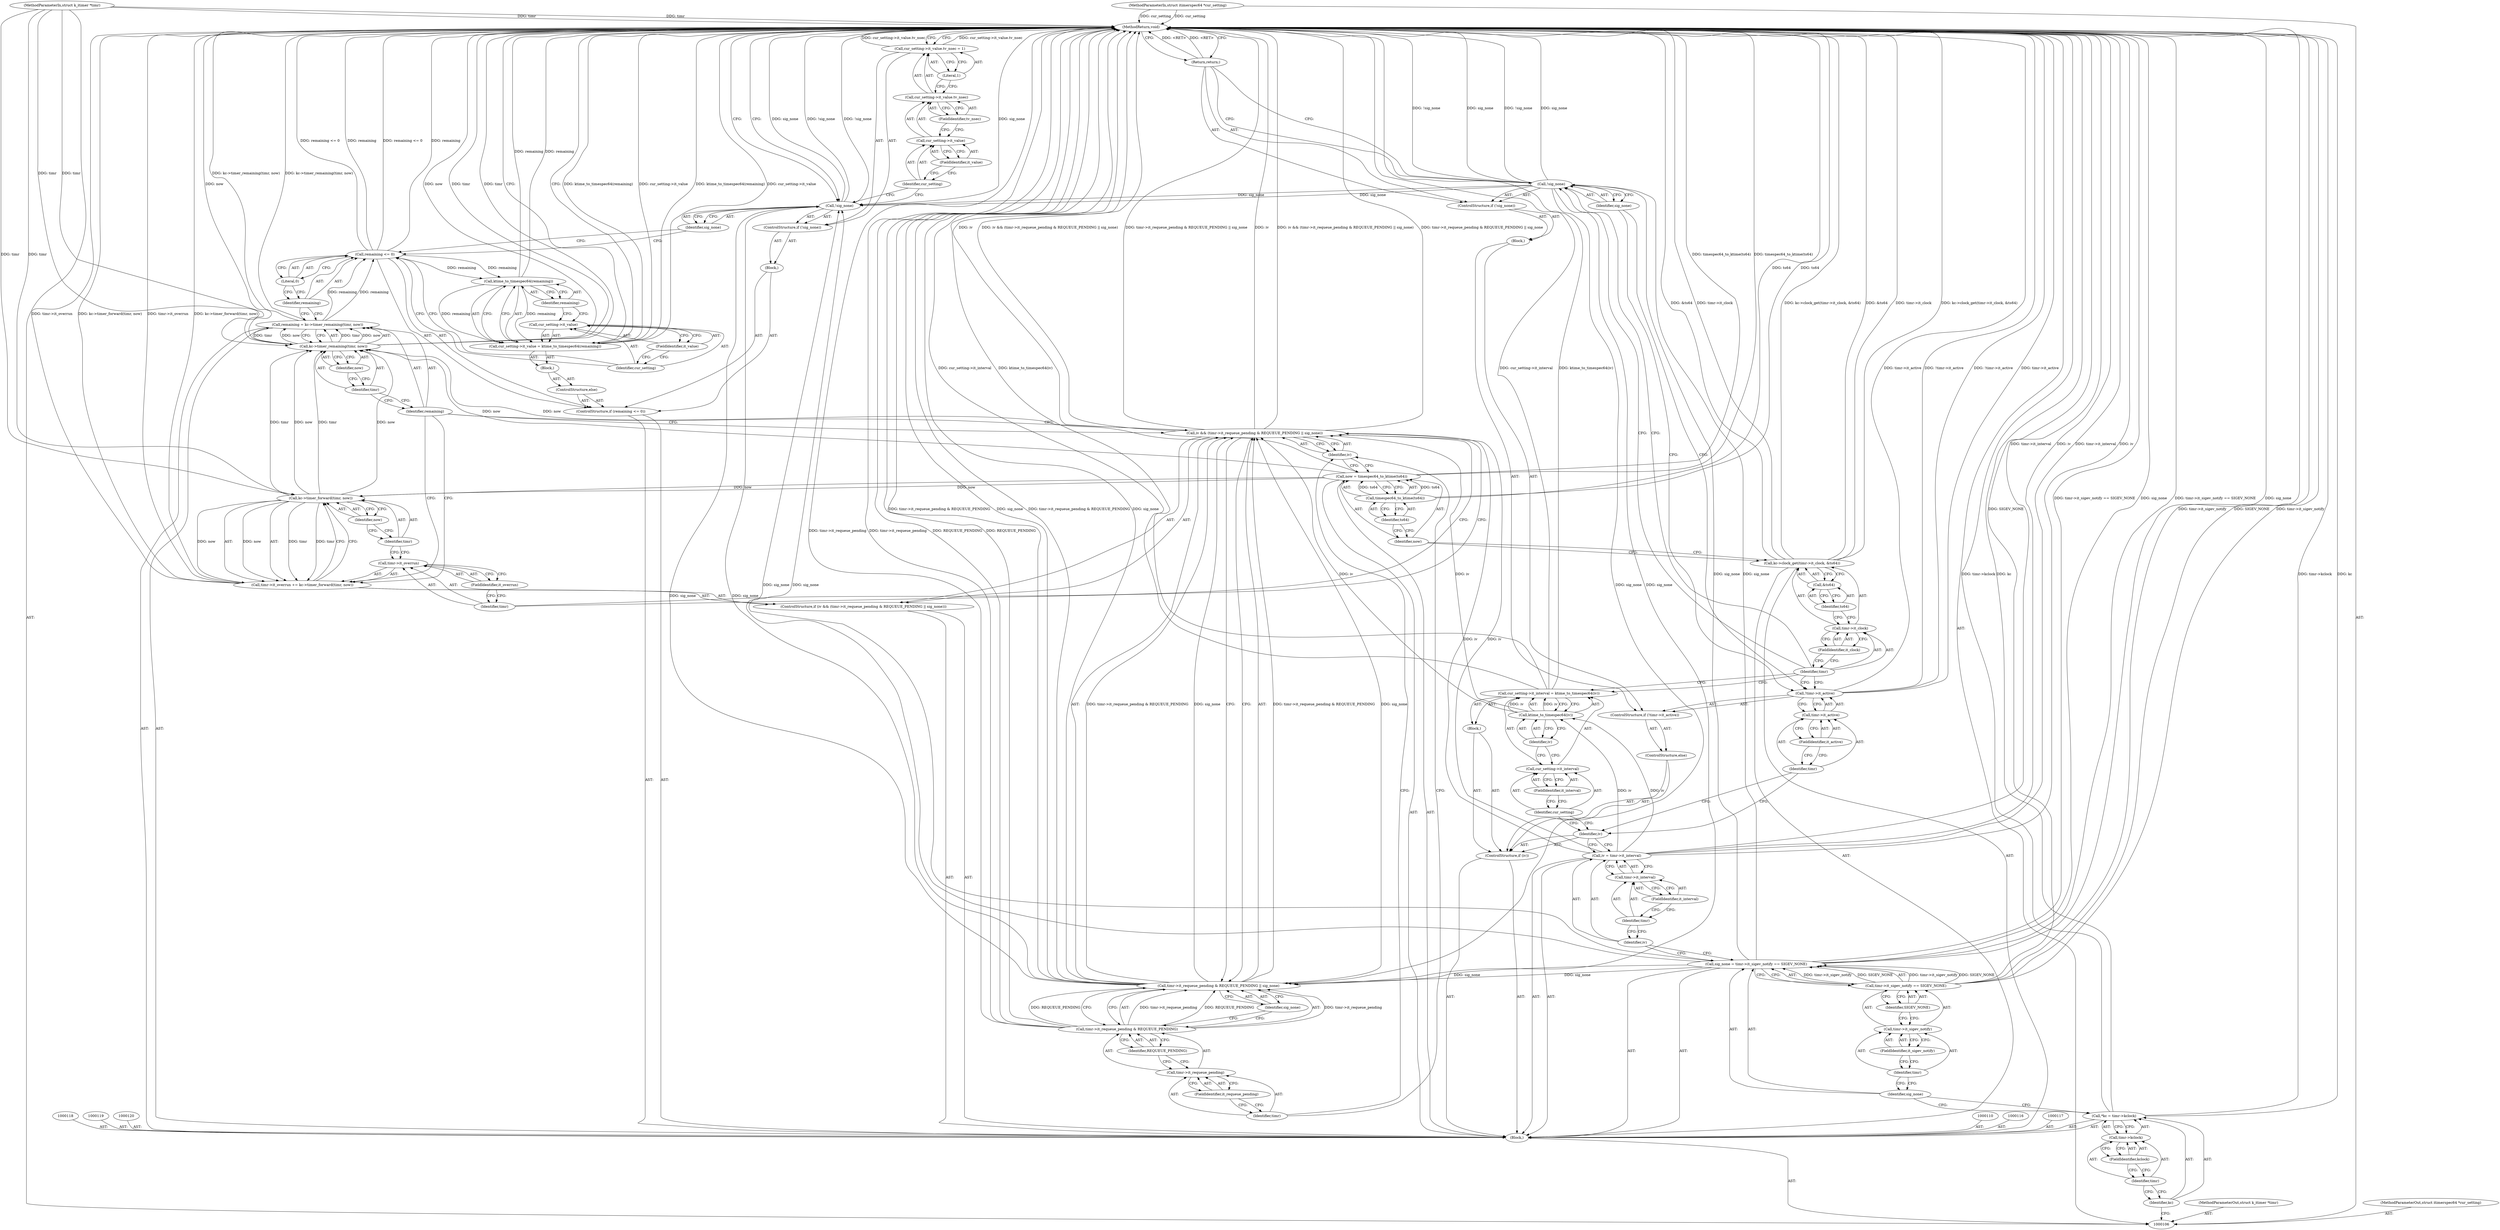 digraph "0_linux_78c9c4dfbf8c04883941445a195276bb4bb92c76_2" {
"1000208" [label="(MethodReturn,void)"];
"1000107" [label="(MethodParameterIn,struct k_itimer *timr)"];
"1000295" [label="(MethodParameterOut,struct k_itimer *timr)"];
"1000108" [label="(MethodParameterIn,struct itimerspec64 *cur_setting)"];
"1000296" [label="(MethodParameterOut,struct itimerspec64 *cur_setting)"];
"1000133" [label="(ControlStructure,if (iv))"];
"1000134" [label="(Identifier,iv)"];
"1000135" [label="(Block,)"];
"1000139" [label="(FieldIdentifier,it_interval)"];
"1000136" [label="(Call,cur_setting->it_interval = ktime_to_timespec64(iv))"];
"1000137" [label="(Call,cur_setting->it_interval)"];
"1000138" [label="(Identifier,cur_setting)"];
"1000140" [label="(Call,ktime_to_timespec64(iv))"];
"1000141" [label="(Identifier,iv)"];
"1000144" [label="(Call,!timr->it_active)"];
"1000145" [label="(Call,timr->it_active)"];
"1000146" [label="(Identifier,timr)"];
"1000147" [label="(FieldIdentifier,it_active)"];
"1000142" [label="(ControlStructure,else)"];
"1000148" [label="(Block,)"];
"1000143" [label="(ControlStructure,if (!timr->it_active))"];
"1000149" [label="(ControlStructure,if (!sig_none))"];
"1000150" [label="(Call,!sig_none)"];
"1000151" [label="(Identifier,sig_none)"];
"1000109" [label="(Block,)"];
"1000152" [label="(Return,return;)"];
"1000153" [label="(Call,kc->clock_get(timr->it_clock, &ts64))"];
"1000154" [label="(Call,timr->it_clock)"];
"1000155" [label="(Identifier,timr)"];
"1000156" [label="(FieldIdentifier,it_clock)"];
"1000157" [label="(Call,&ts64)"];
"1000158" [label="(Identifier,ts64)"];
"1000159" [label="(Call,now = timespec64_to_ktime(ts64))"];
"1000160" [label="(Identifier,now)"];
"1000162" [label="(Identifier,ts64)"];
"1000161" [label="(Call,timespec64_to_ktime(ts64))"];
"1000111" [label="(Call,*kc = timr->kclock)"];
"1000112" [label="(Identifier,kc)"];
"1000113" [label="(Call,timr->kclock)"];
"1000114" [label="(Identifier,timr)"];
"1000115" [label="(FieldIdentifier,kclock)"];
"1000166" [label="(Call,timr->it_requeue_pending & REQUEUE_PENDING || sig_none)"];
"1000167" [label="(Call,timr->it_requeue_pending & REQUEUE_PENDING)"];
"1000168" [label="(Call,timr->it_requeue_pending)"];
"1000169" [label="(Identifier,timr)"];
"1000170" [label="(FieldIdentifier,it_requeue_pending)"];
"1000163" [label="(ControlStructure,if (iv && (timr->it_requeue_pending & REQUEUE_PENDING || sig_none)))"];
"1000171" [label="(Identifier,REQUEUE_PENDING)"];
"1000172" [label="(Identifier,sig_none)"];
"1000164" [label="(Call,iv && (timr->it_requeue_pending & REQUEUE_PENDING || sig_none))"];
"1000165" [label="(Identifier,iv)"];
"1000173" [label="(Call,timr->it_overrun += kc->timer_forward(timr, now))"];
"1000174" [label="(Call,timr->it_overrun)"];
"1000175" [label="(Identifier,timr)"];
"1000177" [label="(Call,kc->timer_forward(timr, now))"];
"1000178" [label="(Identifier,timr)"];
"1000179" [label="(Identifier,now)"];
"1000176" [label="(FieldIdentifier,it_overrun)"];
"1000182" [label="(Call,kc->timer_remaining(timr, now))"];
"1000180" [label="(Call,remaining = kc->timer_remaining(timr, now))"];
"1000181" [label="(Identifier,remaining)"];
"1000183" [label="(Identifier,timr)"];
"1000184" [label="(Identifier,now)"];
"1000185" [label="(ControlStructure,if (remaining <= 0))"];
"1000188" [label="(Literal,0)"];
"1000189" [label="(Block,)"];
"1000186" [label="(Call,remaining <= 0)"];
"1000187" [label="(Identifier,remaining)"];
"1000190" [label="(ControlStructure,if (!sig_none))"];
"1000191" [label="(Call,!sig_none)"];
"1000192" [label="(Identifier,sig_none)"];
"1000197" [label="(FieldIdentifier,it_value)"];
"1000198" [label="(FieldIdentifier,tv_nsec)"];
"1000193" [label="(Call,cur_setting->it_value.tv_nsec = 1)"];
"1000194" [label="(Call,cur_setting->it_value.tv_nsec)"];
"1000195" [label="(Call,cur_setting->it_value)"];
"1000196" [label="(Identifier,cur_setting)"];
"1000199" [label="(Literal,1)"];
"1000200" [label="(ControlStructure,else)"];
"1000201" [label="(Block,)"];
"1000205" [label="(FieldIdentifier,it_value)"];
"1000202" [label="(Call,cur_setting->it_value = ktime_to_timespec64(remaining))"];
"1000203" [label="(Call,cur_setting->it_value)"];
"1000204" [label="(Identifier,cur_setting)"];
"1000206" [label="(Call,ktime_to_timespec64(remaining))"];
"1000207" [label="(Identifier,remaining)"];
"1000121" [label="(Call,sig_none = timr->it_sigev_notify == SIGEV_NONE)"];
"1000122" [label="(Identifier,sig_none)"];
"1000123" [label="(Call,timr->it_sigev_notify == SIGEV_NONE)"];
"1000124" [label="(Call,timr->it_sigev_notify)"];
"1000125" [label="(Identifier,timr)"];
"1000126" [label="(FieldIdentifier,it_sigev_notify)"];
"1000127" [label="(Identifier,SIGEV_NONE)"];
"1000128" [label="(Call,iv = timr->it_interval)"];
"1000129" [label="(Identifier,iv)"];
"1000132" [label="(FieldIdentifier,it_interval)"];
"1000130" [label="(Call,timr->it_interval)"];
"1000131" [label="(Identifier,timr)"];
"1000208" -> "1000106"  [label="AST: "];
"1000208" -> "1000152"  [label="CFG: "];
"1000208" -> "1000193"  [label="CFG: "];
"1000208" -> "1000191"  [label="CFG: "];
"1000208" -> "1000202"  [label="CFG: "];
"1000193" -> "1000208"  [label="DDG: cur_setting->it_value.tv_nsec"];
"1000108" -> "1000208"  [label="DDG: cur_setting"];
"1000153" -> "1000208"  [label="DDG: &ts64"];
"1000153" -> "1000208"  [label="DDG: timr->it_clock"];
"1000153" -> "1000208"  [label="DDG: kc->clock_get(timr->it_clock, &ts64)"];
"1000111" -> "1000208"  [label="DDG: kc"];
"1000111" -> "1000208"  [label="DDG: timr->kclock"];
"1000161" -> "1000208"  [label="DDG: ts64"];
"1000180" -> "1000208"  [label="DDG: kc->timer_remaining(timr, now)"];
"1000167" -> "1000208"  [label="DDG: timr->it_requeue_pending"];
"1000167" -> "1000208"  [label="DDG: REQUEUE_PENDING"];
"1000128" -> "1000208"  [label="DDG: timr->it_interval"];
"1000128" -> "1000208"  [label="DDG: iv"];
"1000164" -> "1000208"  [label="DDG: iv && (timr->it_requeue_pending & REQUEUE_PENDING || sig_none)"];
"1000164" -> "1000208"  [label="DDG: timr->it_requeue_pending & REQUEUE_PENDING || sig_none"];
"1000164" -> "1000208"  [label="DDG: iv"];
"1000186" -> "1000208"  [label="DDG: remaining <= 0"];
"1000186" -> "1000208"  [label="DDG: remaining"];
"1000166" -> "1000208"  [label="DDG: sig_none"];
"1000166" -> "1000208"  [label="DDG: timr->it_requeue_pending & REQUEUE_PENDING"];
"1000107" -> "1000208"  [label="DDG: timr"];
"1000150" -> "1000208"  [label="DDG: sig_none"];
"1000150" -> "1000208"  [label="DDG: !sig_none"];
"1000202" -> "1000208"  [label="DDG: ktime_to_timespec64(remaining)"];
"1000202" -> "1000208"  [label="DDG: cur_setting->it_value"];
"1000121" -> "1000208"  [label="DDG: timr->it_sigev_notify == SIGEV_NONE"];
"1000121" -> "1000208"  [label="DDG: sig_none"];
"1000136" -> "1000208"  [label="DDG: ktime_to_timespec64(iv)"];
"1000136" -> "1000208"  [label="DDG: cur_setting->it_interval"];
"1000182" -> "1000208"  [label="DDG: now"];
"1000182" -> "1000208"  [label="DDG: timr"];
"1000144" -> "1000208"  [label="DDG: !timr->it_active"];
"1000144" -> "1000208"  [label="DDG: timr->it_active"];
"1000191" -> "1000208"  [label="DDG: !sig_none"];
"1000191" -> "1000208"  [label="DDG: sig_none"];
"1000206" -> "1000208"  [label="DDG: remaining"];
"1000123" -> "1000208"  [label="DDG: SIGEV_NONE"];
"1000123" -> "1000208"  [label="DDG: timr->it_sigev_notify"];
"1000173" -> "1000208"  [label="DDG: kc->timer_forward(timr, now)"];
"1000173" -> "1000208"  [label="DDG: timr->it_overrun"];
"1000159" -> "1000208"  [label="DDG: timespec64_to_ktime(ts64)"];
"1000152" -> "1000208"  [label="DDG: <RET>"];
"1000107" -> "1000106"  [label="AST: "];
"1000107" -> "1000208"  [label="DDG: timr"];
"1000107" -> "1000177"  [label="DDG: timr"];
"1000107" -> "1000182"  [label="DDG: timr"];
"1000295" -> "1000106"  [label="AST: "];
"1000108" -> "1000106"  [label="AST: "];
"1000108" -> "1000208"  [label="DDG: cur_setting"];
"1000296" -> "1000106"  [label="AST: "];
"1000133" -> "1000109"  [label="AST: "];
"1000134" -> "1000133"  [label="AST: "];
"1000135" -> "1000133"  [label="AST: "];
"1000142" -> "1000133"  [label="AST: "];
"1000134" -> "1000133"  [label="AST: "];
"1000134" -> "1000128"  [label="CFG: "];
"1000138" -> "1000134"  [label="CFG: "];
"1000146" -> "1000134"  [label="CFG: "];
"1000135" -> "1000133"  [label="AST: "];
"1000136" -> "1000135"  [label="AST: "];
"1000139" -> "1000137"  [label="AST: "];
"1000139" -> "1000138"  [label="CFG: "];
"1000137" -> "1000139"  [label="CFG: "];
"1000136" -> "1000135"  [label="AST: "];
"1000136" -> "1000140"  [label="CFG: "];
"1000137" -> "1000136"  [label="AST: "];
"1000140" -> "1000136"  [label="AST: "];
"1000155" -> "1000136"  [label="CFG: "];
"1000136" -> "1000208"  [label="DDG: ktime_to_timespec64(iv)"];
"1000136" -> "1000208"  [label="DDG: cur_setting->it_interval"];
"1000140" -> "1000136"  [label="DDG: iv"];
"1000137" -> "1000136"  [label="AST: "];
"1000137" -> "1000139"  [label="CFG: "];
"1000138" -> "1000137"  [label="AST: "];
"1000139" -> "1000137"  [label="AST: "];
"1000141" -> "1000137"  [label="CFG: "];
"1000138" -> "1000137"  [label="AST: "];
"1000138" -> "1000134"  [label="CFG: "];
"1000139" -> "1000138"  [label="CFG: "];
"1000140" -> "1000136"  [label="AST: "];
"1000140" -> "1000141"  [label="CFG: "];
"1000141" -> "1000140"  [label="AST: "];
"1000136" -> "1000140"  [label="CFG: "];
"1000140" -> "1000136"  [label="DDG: iv"];
"1000128" -> "1000140"  [label="DDG: iv"];
"1000140" -> "1000164"  [label="DDG: iv"];
"1000141" -> "1000140"  [label="AST: "];
"1000141" -> "1000137"  [label="CFG: "];
"1000140" -> "1000141"  [label="CFG: "];
"1000144" -> "1000143"  [label="AST: "];
"1000144" -> "1000145"  [label="CFG: "];
"1000145" -> "1000144"  [label="AST: "];
"1000151" -> "1000144"  [label="CFG: "];
"1000155" -> "1000144"  [label="CFG: "];
"1000144" -> "1000208"  [label="DDG: !timr->it_active"];
"1000144" -> "1000208"  [label="DDG: timr->it_active"];
"1000145" -> "1000144"  [label="AST: "];
"1000145" -> "1000147"  [label="CFG: "];
"1000146" -> "1000145"  [label="AST: "];
"1000147" -> "1000145"  [label="AST: "];
"1000144" -> "1000145"  [label="CFG: "];
"1000146" -> "1000145"  [label="AST: "];
"1000146" -> "1000134"  [label="CFG: "];
"1000147" -> "1000146"  [label="CFG: "];
"1000147" -> "1000145"  [label="AST: "];
"1000147" -> "1000146"  [label="CFG: "];
"1000145" -> "1000147"  [label="CFG: "];
"1000142" -> "1000133"  [label="AST: "];
"1000143" -> "1000142"  [label="AST: "];
"1000148" -> "1000143"  [label="AST: "];
"1000149" -> "1000148"  [label="AST: "];
"1000143" -> "1000142"  [label="AST: "];
"1000144" -> "1000143"  [label="AST: "];
"1000148" -> "1000143"  [label="AST: "];
"1000149" -> "1000148"  [label="AST: "];
"1000150" -> "1000149"  [label="AST: "];
"1000152" -> "1000149"  [label="AST: "];
"1000150" -> "1000149"  [label="AST: "];
"1000150" -> "1000151"  [label="CFG: "];
"1000151" -> "1000150"  [label="AST: "];
"1000152" -> "1000150"  [label="CFG: "];
"1000155" -> "1000150"  [label="CFG: "];
"1000150" -> "1000208"  [label="DDG: sig_none"];
"1000150" -> "1000208"  [label="DDG: !sig_none"];
"1000121" -> "1000150"  [label="DDG: sig_none"];
"1000150" -> "1000166"  [label="DDG: sig_none"];
"1000150" -> "1000191"  [label="DDG: sig_none"];
"1000151" -> "1000150"  [label="AST: "];
"1000151" -> "1000144"  [label="CFG: "];
"1000150" -> "1000151"  [label="CFG: "];
"1000109" -> "1000106"  [label="AST: "];
"1000110" -> "1000109"  [label="AST: "];
"1000111" -> "1000109"  [label="AST: "];
"1000116" -> "1000109"  [label="AST: "];
"1000117" -> "1000109"  [label="AST: "];
"1000118" -> "1000109"  [label="AST: "];
"1000119" -> "1000109"  [label="AST: "];
"1000120" -> "1000109"  [label="AST: "];
"1000121" -> "1000109"  [label="AST: "];
"1000128" -> "1000109"  [label="AST: "];
"1000133" -> "1000109"  [label="AST: "];
"1000153" -> "1000109"  [label="AST: "];
"1000159" -> "1000109"  [label="AST: "];
"1000163" -> "1000109"  [label="AST: "];
"1000180" -> "1000109"  [label="AST: "];
"1000185" -> "1000109"  [label="AST: "];
"1000152" -> "1000149"  [label="AST: "];
"1000152" -> "1000150"  [label="CFG: "];
"1000208" -> "1000152"  [label="CFG: "];
"1000152" -> "1000208"  [label="DDG: <RET>"];
"1000153" -> "1000109"  [label="AST: "];
"1000153" -> "1000157"  [label="CFG: "];
"1000154" -> "1000153"  [label="AST: "];
"1000157" -> "1000153"  [label="AST: "];
"1000160" -> "1000153"  [label="CFG: "];
"1000153" -> "1000208"  [label="DDG: &ts64"];
"1000153" -> "1000208"  [label="DDG: timr->it_clock"];
"1000153" -> "1000208"  [label="DDG: kc->clock_get(timr->it_clock, &ts64)"];
"1000154" -> "1000153"  [label="AST: "];
"1000154" -> "1000156"  [label="CFG: "];
"1000155" -> "1000154"  [label="AST: "];
"1000156" -> "1000154"  [label="AST: "];
"1000158" -> "1000154"  [label="CFG: "];
"1000155" -> "1000154"  [label="AST: "];
"1000155" -> "1000136"  [label="CFG: "];
"1000155" -> "1000150"  [label="CFG: "];
"1000155" -> "1000144"  [label="CFG: "];
"1000156" -> "1000155"  [label="CFG: "];
"1000156" -> "1000154"  [label="AST: "];
"1000156" -> "1000155"  [label="CFG: "];
"1000154" -> "1000156"  [label="CFG: "];
"1000157" -> "1000153"  [label="AST: "];
"1000157" -> "1000158"  [label="CFG: "];
"1000158" -> "1000157"  [label="AST: "];
"1000153" -> "1000157"  [label="CFG: "];
"1000158" -> "1000157"  [label="AST: "];
"1000158" -> "1000154"  [label="CFG: "];
"1000157" -> "1000158"  [label="CFG: "];
"1000159" -> "1000109"  [label="AST: "];
"1000159" -> "1000161"  [label="CFG: "];
"1000160" -> "1000159"  [label="AST: "];
"1000161" -> "1000159"  [label="AST: "];
"1000165" -> "1000159"  [label="CFG: "];
"1000159" -> "1000208"  [label="DDG: timespec64_to_ktime(ts64)"];
"1000161" -> "1000159"  [label="DDG: ts64"];
"1000159" -> "1000177"  [label="DDG: now"];
"1000159" -> "1000182"  [label="DDG: now"];
"1000160" -> "1000159"  [label="AST: "];
"1000160" -> "1000153"  [label="CFG: "];
"1000162" -> "1000160"  [label="CFG: "];
"1000162" -> "1000161"  [label="AST: "];
"1000162" -> "1000160"  [label="CFG: "];
"1000161" -> "1000162"  [label="CFG: "];
"1000161" -> "1000159"  [label="AST: "];
"1000161" -> "1000162"  [label="CFG: "];
"1000162" -> "1000161"  [label="AST: "];
"1000159" -> "1000161"  [label="CFG: "];
"1000161" -> "1000208"  [label="DDG: ts64"];
"1000161" -> "1000159"  [label="DDG: ts64"];
"1000111" -> "1000109"  [label="AST: "];
"1000111" -> "1000113"  [label="CFG: "];
"1000112" -> "1000111"  [label="AST: "];
"1000113" -> "1000111"  [label="AST: "];
"1000122" -> "1000111"  [label="CFG: "];
"1000111" -> "1000208"  [label="DDG: kc"];
"1000111" -> "1000208"  [label="DDG: timr->kclock"];
"1000112" -> "1000111"  [label="AST: "];
"1000112" -> "1000106"  [label="CFG: "];
"1000114" -> "1000112"  [label="CFG: "];
"1000113" -> "1000111"  [label="AST: "];
"1000113" -> "1000115"  [label="CFG: "];
"1000114" -> "1000113"  [label="AST: "];
"1000115" -> "1000113"  [label="AST: "];
"1000111" -> "1000113"  [label="CFG: "];
"1000114" -> "1000113"  [label="AST: "];
"1000114" -> "1000112"  [label="CFG: "];
"1000115" -> "1000114"  [label="CFG: "];
"1000115" -> "1000113"  [label="AST: "];
"1000115" -> "1000114"  [label="CFG: "];
"1000113" -> "1000115"  [label="CFG: "];
"1000166" -> "1000164"  [label="AST: "];
"1000166" -> "1000167"  [label="CFG: "];
"1000166" -> "1000172"  [label="CFG: "];
"1000167" -> "1000166"  [label="AST: "];
"1000172" -> "1000166"  [label="AST: "];
"1000164" -> "1000166"  [label="CFG: "];
"1000166" -> "1000208"  [label="DDG: sig_none"];
"1000166" -> "1000208"  [label="DDG: timr->it_requeue_pending & REQUEUE_PENDING"];
"1000166" -> "1000164"  [label="DDG: timr->it_requeue_pending & REQUEUE_PENDING"];
"1000166" -> "1000164"  [label="DDG: sig_none"];
"1000167" -> "1000166"  [label="DDG: timr->it_requeue_pending"];
"1000167" -> "1000166"  [label="DDG: REQUEUE_PENDING"];
"1000150" -> "1000166"  [label="DDG: sig_none"];
"1000121" -> "1000166"  [label="DDG: sig_none"];
"1000166" -> "1000191"  [label="DDG: sig_none"];
"1000167" -> "1000166"  [label="AST: "];
"1000167" -> "1000171"  [label="CFG: "];
"1000168" -> "1000167"  [label="AST: "];
"1000171" -> "1000167"  [label="AST: "];
"1000172" -> "1000167"  [label="CFG: "];
"1000166" -> "1000167"  [label="CFG: "];
"1000167" -> "1000208"  [label="DDG: timr->it_requeue_pending"];
"1000167" -> "1000208"  [label="DDG: REQUEUE_PENDING"];
"1000167" -> "1000166"  [label="DDG: timr->it_requeue_pending"];
"1000167" -> "1000166"  [label="DDG: REQUEUE_PENDING"];
"1000168" -> "1000167"  [label="AST: "];
"1000168" -> "1000170"  [label="CFG: "];
"1000169" -> "1000168"  [label="AST: "];
"1000170" -> "1000168"  [label="AST: "];
"1000171" -> "1000168"  [label="CFG: "];
"1000169" -> "1000168"  [label="AST: "];
"1000169" -> "1000165"  [label="CFG: "];
"1000170" -> "1000169"  [label="CFG: "];
"1000170" -> "1000168"  [label="AST: "];
"1000170" -> "1000169"  [label="CFG: "];
"1000168" -> "1000170"  [label="CFG: "];
"1000163" -> "1000109"  [label="AST: "];
"1000164" -> "1000163"  [label="AST: "];
"1000173" -> "1000163"  [label="AST: "];
"1000171" -> "1000167"  [label="AST: "];
"1000171" -> "1000168"  [label="CFG: "];
"1000167" -> "1000171"  [label="CFG: "];
"1000172" -> "1000166"  [label="AST: "];
"1000172" -> "1000167"  [label="CFG: "];
"1000166" -> "1000172"  [label="CFG: "];
"1000164" -> "1000163"  [label="AST: "];
"1000164" -> "1000165"  [label="CFG: "];
"1000164" -> "1000166"  [label="CFG: "];
"1000165" -> "1000164"  [label="AST: "];
"1000166" -> "1000164"  [label="AST: "];
"1000175" -> "1000164"  [label="CFG: "];
"1000181" -> "1000164"  [label="CFG: "];
"1000164" -> "1000208"  [label="DDG: iv && (timr->it_requeue_pending & REQUEUE_PENDING || sig_none)"];
"1000164" -> "1000208"  [label="DDG: timr->it_requeue_pending & REQUEUE_PENDING || sig_none"];
"1000164" -> "1000208"  [label="DDG: iv"];
"1000140" -> "1000164"  [label="DDG: iv"];
"1000128" -> "1000164"  [label="DDG: iv"];
"1000166" -> "1000164"  [label="DDG: timr->it_requeue_pending & REQUEUE_PENDING"];
"1000166" -> "1000164"  [label="DDG: sig_none"];
"1000165" -> "1000164"  [label="AST: "];
"1000165" -> "1000159"  [label="CFG: "];
"1000169" -> "1000165"  [label="CFG: "];
"1000164" -> "1000165"  [label="CFG: "];
"1000173" -> "1000163"  [label="AST: "];
"1000173" -> "1000177"  [label="CFG: "];
"1000174" -> "1000173"  [label="AST: "];
"1000177" -> "1000173"  [label="AST: "];
"1000181" -> "1000173"  [label="CFG: "];
"1000173" -> "1000208"  [label="DDG: kc->timer_forward(timr, now)"];
"1000173" -> "1000208"  [label="DDG: timr->it_overrun"];
"1000177" -> "1000173"  [label="DDG: timr"];
"1000177" -> "1000173"  [label="DDG: now"];
"1000174" -> "1000173"  [label="AST: "];
"1000174" -> "1000176"  [label="CFG: "];
"1000175" -> "1000174"  [label="AST: "];
"1000176" -> "1000174"  [label="AST: "];
"1000178" -> "1000174"  [label="CFG: "];
"1000175" -> "1000174"  [label="AST: "];
"1000175" -> "1000164"  [label="CFG: "];
"1000176" -> "1000175"  [label="CFG: "];
"1000177" -> "1000173"  [label="AST: "];
"1000177" -> "1000179"  [label="CFG: "];
"1000178" -> "1000177"  [label="AST: "];
"1000179" -> "1000177"  [label="AST: "];
"1000173" -> "1000177"  [label="CFG: "];
"1000177" -> "1000173"  [label="DDG: timr"];
"1000177" -> "1000173"  [label="DDG: now"];
"1000107" -> "1000177"  [label="DDG: timr"];
"1000159" -> "1000177"  [label="DDG: now"];
"1000177" -> "1000182"  [label="DDG: timr"];
"1000177" -> "1000182"  [label="DDG: now"];
"1000178" -> "1000177"  [label="AST: "];
"1000178" -> "1000174"  [label="CFG: "];
"1000179" -> "1000178"  [label="CFG: "];
"1000179" -> "1000177"  [label="AST: "];
"1000179" -> "1000178"  [label="CFG: "];
"1000177" -> "1000179"  [label="CFG: "];
"1000176" -> "1000174"  [label="AST: "];
"1000176" -> "1000175"  [label="CFG: "];
"1000174" -> "1000176"  [label="CFG: "];
"1000182" -> "1000180"  [label="AST: "];
"1000182" -> "1000184"  [label="CFG: "];
"1000183" -> "1000182"  [label="AST: "];
"1000184" -> "1000182"  [label="AST: "];
"1000180" -> "1000182"  [label="CFG: "];
"1000182" -> "1000208"  [label="DDG: now"];
"1000182" -> "1000208"  [label="DDG: timr"];
"1000182" -> "1000180"  [label="DDG: timr"];
"1000182" -> "1000180"  [label="DDG: now"];
"1000177" -> "1000182"  [label="DDG: timr"];
"1000177" -> "1000182"  [label="DDG: now"];
"1000107" -> "1000182"  [label="DDG: timr"];
"1000159" -> "1000182"  [label="DDG: now"];
"1000180" -> "1000109"  [label="AST: "];
"1000180" -> "1000182"  [label="CFG: "];
"1000181" -> "1000180"  [label="AST: "];
"1000182" -> "1000180"  [label="AST: "];
"1000187" -> "1000180"  [label="CFG: "];
"1000180" -> "1000208"  [label="DDG: kc->timer_remaining(timr, now)"];
"1000182" -> "1000180"  [label="DDG: timr"];
"1000182" -> "1000180"  [label="DDG: now"];
"1000180" -> "1000186"  [label="DDG: remaining"];
"1000181" -> "1000180"  [label="AST: "];
"1000181" -> "1000173"  [label="CFG: "];
"1000181" -> "1000164"  [label="CFG: "];
"1000183" -> "1000181"  [label="CFG: "];
"1000183" -> "1000182"  [label="AST: "];
"1000183" -> "1000181"  [label="CFG: "];
"1000184" -> "1000183"  [label="CFG: "];
"1000184" -> "1000182"  [label="AST: "];
"1000184" -> "1000183"  [label="CFG: "];
"1000182" -> "1000184"  [label="CFG: "];
"1000185" -> "1000109"  [label="AST: "];
"1000186" -> "1000185"  [label="AST: "];
"1000189" -> "1000185"  [label="AST: "];
"1000200" -> "1000185"  [label="AST: "];
"1000188" -> "1000186"  [label="AST: "];
"1000188" -> "1000187"  [label="CFG: "];
"1000186" -> "1000188"  [label="CFG: "];
"1000189" -> "1000185"  [label="AST: "];
"1000190" -> "1000189"  [label="AST: "];
"1000186" -> "1000185"  [label="AST: "];
"1000186" -> "1000188"  [label="CFG: "];
"1000187" -> "1000186"  [label="AST: "];
"1000188" -> "1000186"  [label="AST: "];
"1000192" -> "1000186"  [label="CFG: "];
"1000204" -> "1000186"  [label="CFG: "];
"1000186" -> "1000208"  [label="DDG: remaining <= 0"];
"1000186" -> "1000208"  [label="DDG: remaining"];
"1000180" -> "1000186"  [label="DDG: remaining"];
"1000186" -> "1000206"  [label="DDG: remaining"];
"1000187" -> "1000186"  [label="AST: "];
"1000187" -> "1000180"  [label="CFG: "];
"1000188" -> "1000187"  [label="CFG: "];
"1000190" -> "1000189"  [label="AST: "];
"1000191" -> "1000190"  [label="AST: "];
"1000193" -> "1000190"  [label="AST: "];
"1000191" -> "1000190"  [label="AST: "];
"1000191" -> "1000192"  [label="CFG: "];
"1000192" -> "1000191"  [label="AST: "];
"1000196" -> "1000191"  [label="CFG: "];
"1000208" -> "1000191"  [label="CFG: "];
"1000191" -> "1000208"  [label="DDG: !sig_none"];
"1000191" -> "1000208"  [label="DDG: sig_none"];
"1000166" -> "1000191"  [label="DDG: sig_none"];
"1000150" -> "1000191"  [label="DDG: sig_none"];
"1000121" -> "1000191"  [label="DDG: sig_none"];
"1000192" -> "1000191"  [label="AST: "];
"1000192" -> "1000186"  [label="CFG: "];
"1000191" -> "1000192"  [label="CFG: "];
"1000197" -> "1000195"  [label="AST: "];
"1000197" -> "1000196"  [label="CFG: "];
"1000195" -> "1000197"  [label="CFG: "];
"1000198" -> "1000194"  [label="AST: "];
"1000198" -> "1000195"  [label="CFG: "];
"1000194" -> "1000198"  [label="CFG: "];
"1000193" -> "1000190"  [label="AST: "];
"1000193" -> "1000199"  [label="CFG: "];
"1000194" -> "1000193"  [label="AST: "];
"1000199" -> "1000193"  [label="AST: "];
"1000208" -> "1000193"  [label="CFG: "];
"1000193" -> "1000208"  [label="DDG: cur_setting->it_value.tv_nsec"];
"1000194" -> "1000193"  [label="AST: "];
"1000194" -> "1000198"  [label="CFG: "];
"1000195" -> "1000194"  [label="AST: "];
"1000198" -> "1000194"  [label="AST: "];
"1000199" -> "1000194"  [label="CFG: "];
"1000195" -> "1000194"  [label="AST: "];
"1000195" -> "1000197"  [label="CFG: "];
"1000196" -> "1000195"  [label="AST: "];
"1000197" -> "1000195"  [label="AST: "];
"1000198" -> "1000195"  [label="CFG: "];
"1000196" -> "1000195"  [label="AST: "];
"1000196" -> "1000191"  [label="CFG: "];
"1000197" -> "1000196"  [label="CFG: "];
"1000199" -> "1000193"  [label="AST: "];
"1000199" -> "1000194"  [label="CFG: "];
"1000193" -> "1000199"  [label="CFG: "];
"1000200" -> "1000185"  [label="AST: "];
"1000201" -> "1000200"  [label="AST: "];
"1000201" -> "1000200"  [label="AST: "];
"1000202" -> "1000201"  [label="AST: "];
"1000205" -> "1000203"  [label="AST: "];
"1000205" -> "1000204"  [label="CFG: "];
"1000203" -> "1000205"  [label="CFG: "];
"1000202" -> "1000201"  [label="AST: "];
"1000202" -> "1000206"  [label="CFG: "];
"1000203" -> "1000202"  [label="AST: "];
"1000206" -> "1000202"  [label="AST: "];
"1000208" -> "1000202"  [label="CFG: "];
"1000202" -> "1000208"  [label="DDG: ktime_to_timespec64(remaining)"];
"1000202" -> "1000208"  [label="DDG: cur_setting->it_value"];
"1000206" -> "1000202"  [label="DDG: remaining"];
"1000203" -> "1000202"  [label="AST: "];
"1000203" -> "1000205"  [label="CFG: "];
"1000204" -> "1000203"  [label="AST: "];
"1000205" -> "1000203"  [label="AST: "];
"1000207" -> "1000203"  [label="CFG: "];
"1000204" -> "1000203"  [label="AST: "];
"1000204" -> "1000186"  [label="CFG: "];
"1000205" -> "1000204"  [label="CFG: "];
"1000206" -> "1000202"  [label="AST: "];
"1000206" -> "1000207"  [label="CFG: "];
"1000207" -> "1000206"  [label="AST: "];
"1000202" -> "1000206"  [label="CFG: "];
"1000206" -> "1000208"  [label="DDG: remaining"];
"1000206" -> "1000202"  [label="DDG: remaining"];
"1000186" -> "1000206"  [label="DDG: remaining"];
"1000207" -> "1000206"  [label="AST: "];
"1000207" -> "1000203"  [label="CFG: "];
"1000206" -> "1000207"  [label="CFG: "];
"1000121" -> "1000109"  [label="AST: "];
"1000121" -> "1000123"  [label="CFG: "];
"1000122" -> "1000121"  [label="AST: "];
"1000123" -> "1000121"  [label="AST: "];
"1000129" -> "1000121"  [label="CFG: "];
"1000121" -> "1000208"  [label="DDG: timr->it_sigev_notify == SIGEV_NONE"];
"1000121" -> "1000208"  [label="DDG: sig_none"];
"1000123" -> "1000121"  [label="DDG: timr->it_sigev_notify"];
"1000123" -> "1000121"  [label="DDG: SIGEV_NONE"];
"1000121" -> "1000150"  [label="DDG: sig_none"];
"1000121" -> "1000166"  [label="DDG: sig_none"];
"1000121" -> "1000191"  [label="DDG: sig_none"];
"1000122" -> "1000121"  [label="AST: "];
"1000122" -> "1000111"  [label="CFG: "];
"1000125" -> "1000122"  [label="CFG: "];
"1000123" -> "1000121"  [label="AST: "];
"1000123" -> "1000127"  [label="CFG: "];
"1000124" -> "1000123"  [label="AST: "];
"1000127" -> "1000123"  [label="AST: "];
"1000121" -> "1000123"  [label="CFG: "];
"1000123" -> "1000208"  [label="DDG: SIGEV_NONE"];
"1000123" -> "1000208"  [label="DDG: timr->it_sigev_notify"];
"1000123" -> "1000121"  [label="DDG: timr->it_sigev_notify"];
"1000123" -> "1000121"  [label="DDG: SIGEV_NONE"];
"1000124" -> "1000123"  [label="AST: "];
"1000124" -> "1000126"  [label="CFG: "];
"1000125" -> "1000124"  [label="AST: "];
"1000126" -> "1000124"  [label="AST: "];
"1000127" -> "1000124"  [label="CFG: "];
"1000125" -> "1000124"  [label="AST: "];
"1000125" -> "1000122"  [label="CFG: "];
"1000126" -> "1000125"  [label="CFG: "];
"1000126" -> "1000124"  [label="AST: "];
"1000126" -> "1000125"  [label="CFG: "];
"1000124" -> "1000126"  [label="CFG: "];
"1000127" -> "1000123"  [label="AST: "];
"1000127" -> "1000124"  [label="CFG: "];
"1000123" -> "1000127"  [label="CFG: "];
"1000128" -> "1000109"  [label="AST: "];
"1000128" -> "1000130"  [label="CFG: "];
"1000129" -> "1000128"  [label="AST: "];
"1000130" -> "1000128"  [label="AST: "];
"1000134" -> "1000128"  [label="CFG: "];
"1000128" -> "1000208"  [label="DDG: timr->it_interval"];
"1000128" -> "1000208"  [label="DDG: iv"];
"1000128" -> "1000140"  [label="DDG: iv"];
"1000128" -> "1000164"  [label="DDG: iv"];
"1000129" -> "1000128"  [label="AST: "];
"1000129" -> "1000121"  [label="CFG: "];
"1000131" -> "1000129"  [label="CFG: "];
"1000132" -> "1000130"  [label="AST: "];
"1000132" -> "1000131"  [label="CFG: "];
"1000130" -> "1000132"  [label="CFG: "];
"1000130" -> "1000128"  [label="AST: "];
"1000130" -> "1000132"  [label="CFG: "];
"1000131" -> "1000130"  [label="AST: "];
"1000132" -> "1000130"  [label="AST: "];
"1000128" -> "1000130"  [label="CFG: "];
"1000131" -> "1000130"  [label="AST: "];
"1000131" -> "1000129"  [label="CFG: "];
"1000132" -> "1000131"  [label="CFG: "];
}
